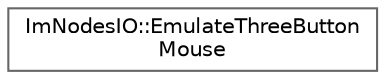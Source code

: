 digraph "Graphical Class Hierarchy"
{
 // LATEX_PDF_SIZE
  bgcolor="transparent";
  edge [fontname=Helvetica,fontsize=10,labelfontname=Helvetica,labelfontsize=10];
  node [fontname=Helvetica,fontsize=10,shape=box,height=0.2,width=0.4];
  rankdir="LR";
  Node0 [label="ImNodesIO::EmulateThreeButton\lMouse",height=0.2,width=0.4,color="grey40", fillcolor="white", style="filled",URL="$struct_im_nodes_i_o_1_1_emulate_three_button_mouse.html",tooltip=" "];
}
